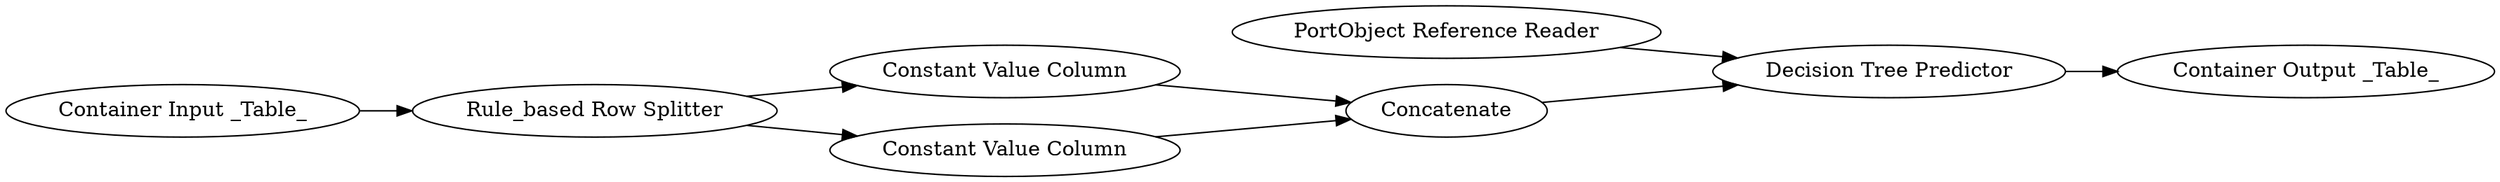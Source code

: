 digraph {
	60 [label="Constant Value Column"]
	61 [label=Concatenate]
	64 [label="Rule_based Row Splitter"]
	65 [label="Decision Tree Predictor"]
	96 [label="Constant Value Column"]
	101 [label="PortObject Reference Reader"]
	102 [label="Container Input _Table_"]
	103 [label="Container Output _Table_"]
	60 -> 61
	61 -> 65
	64 -> 96
	64 -> 60
	65 -> 103
	96 -> 61
	101 -> 65
	102 -> 64
	rankdir=LR
}
